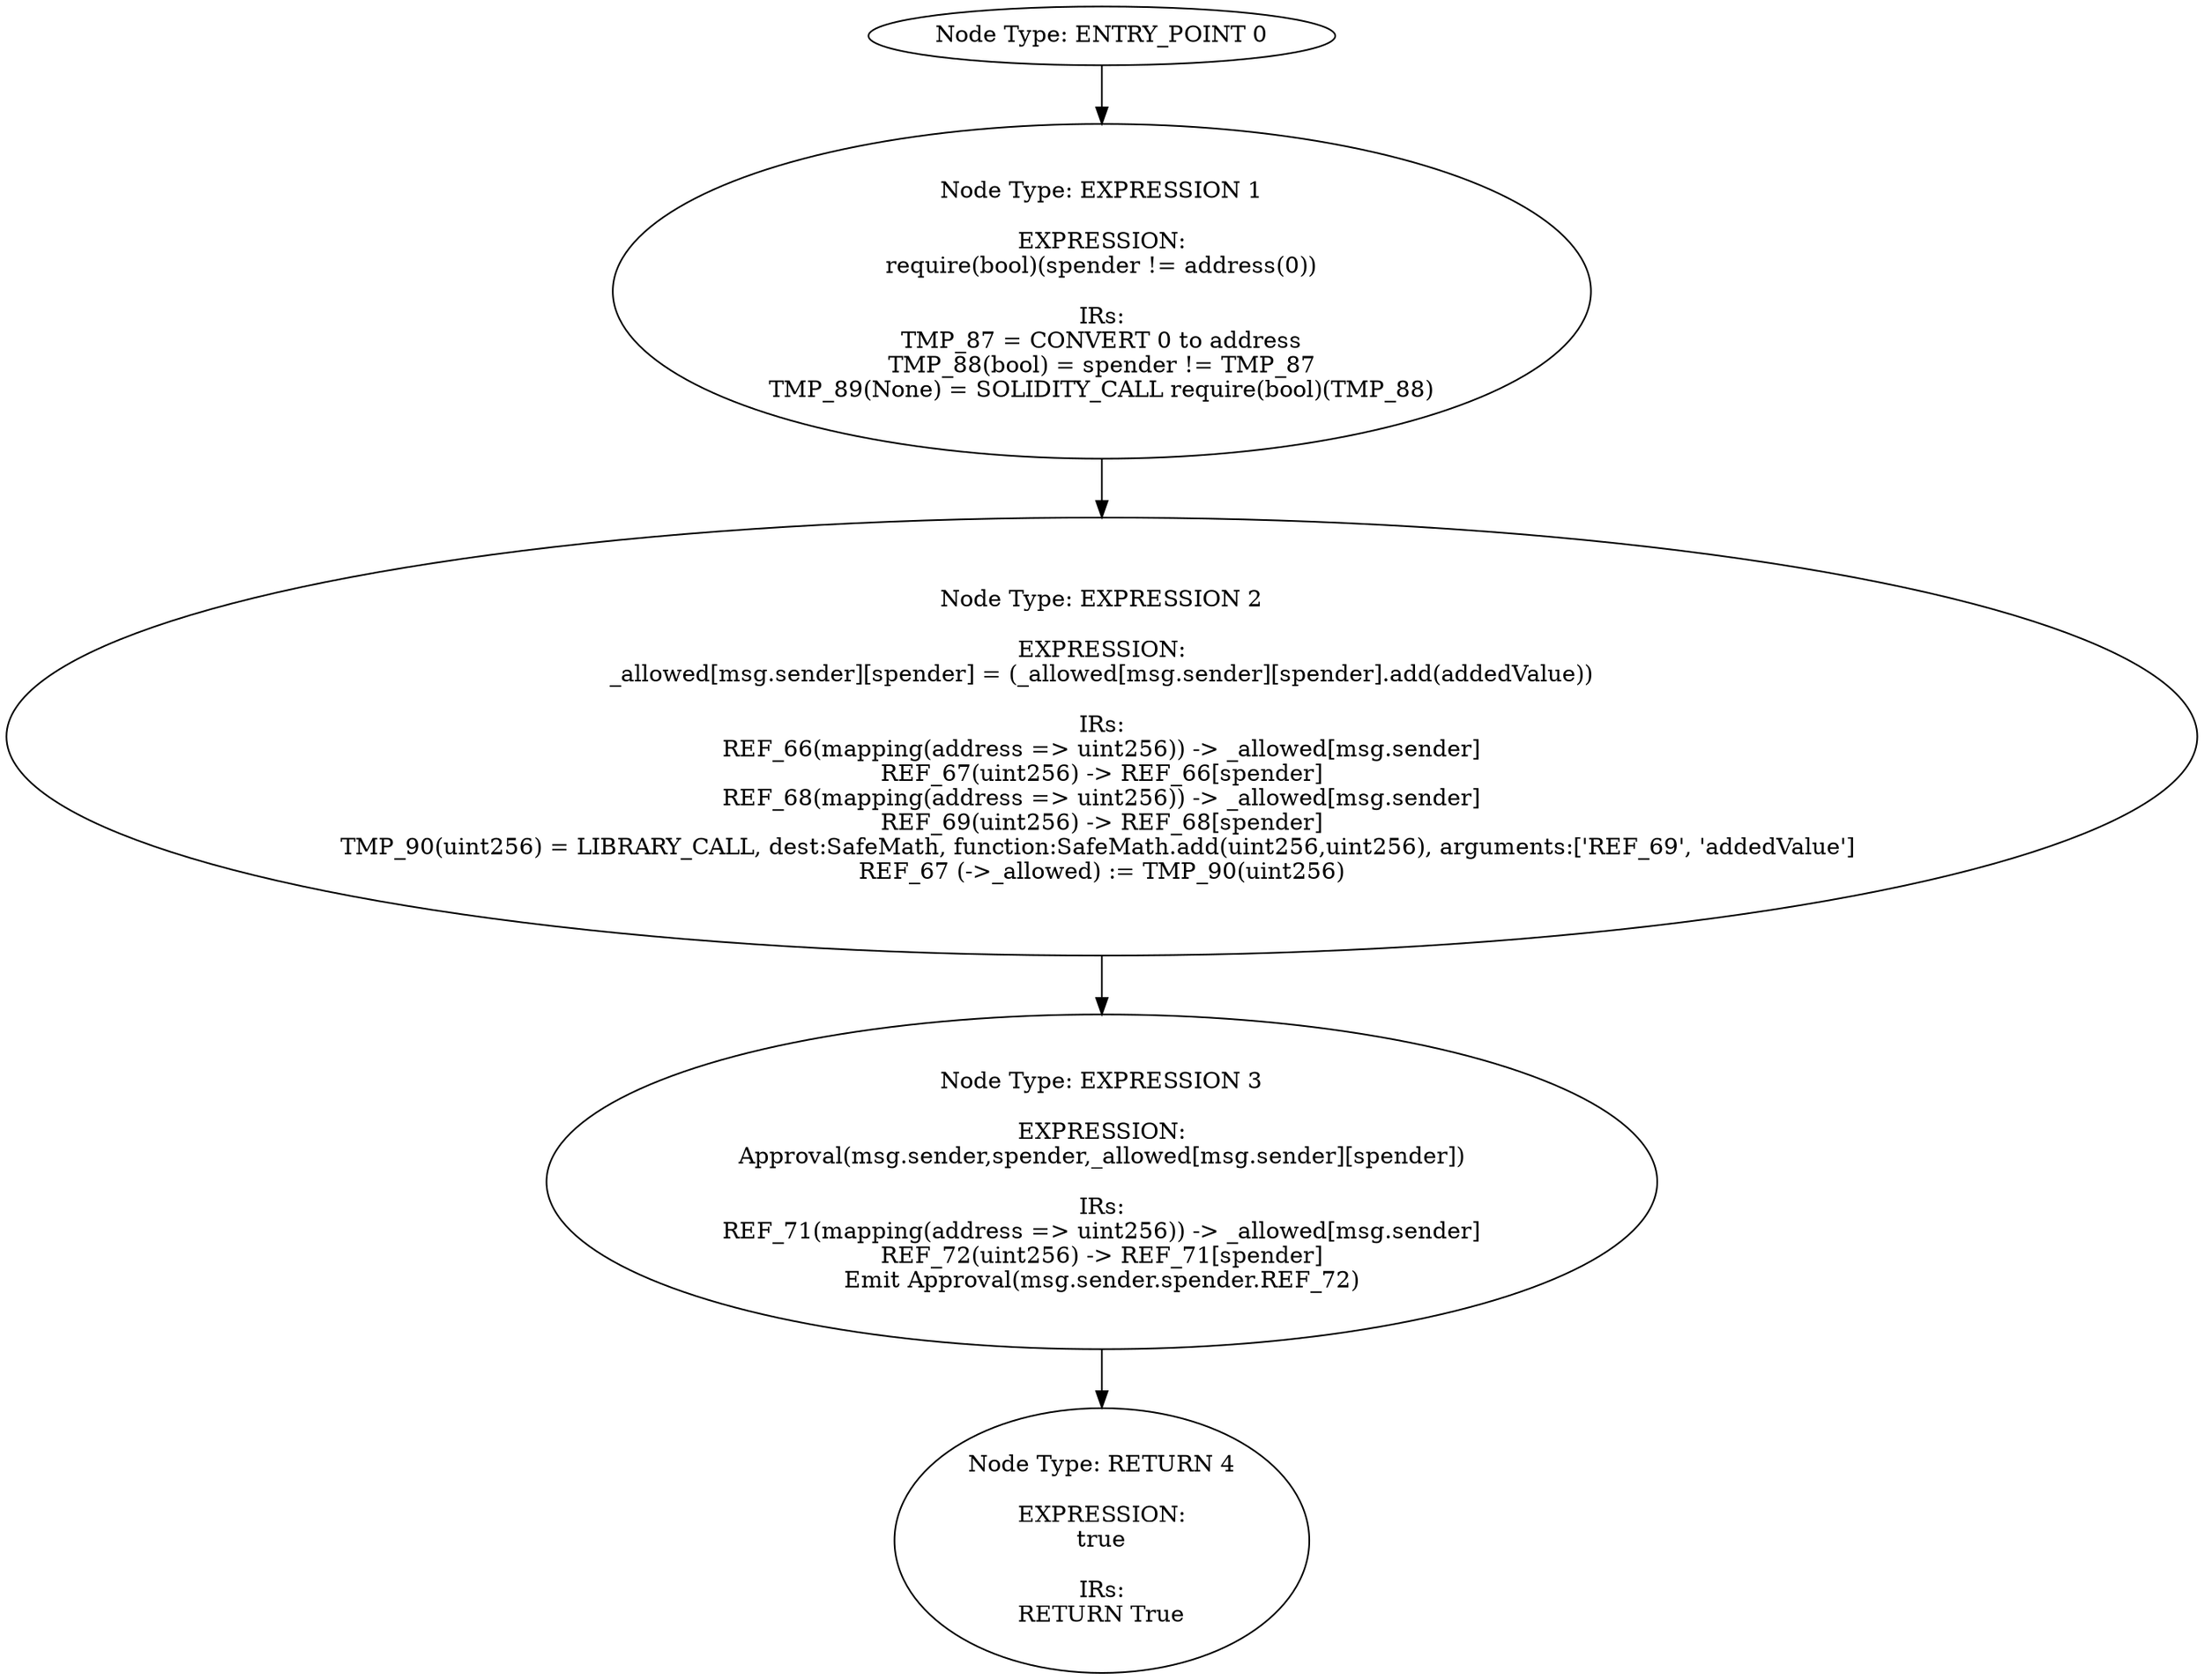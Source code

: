 digraph{
0[label="Node Type: ENTRY_POINT 0
"];
0->1;
1[label="Node Type: EXPRESSION 1

EXPRESSION:
require(bool)(spender != address(0))

IRs:
TMP_87 = CONVERT 0 to address
TMP_88(bool) = spender != TMP_87
TMP_89(None) = SOLIDITY_CALL require(bool)(TMP_88)"];
1->2;
2[label="Node Type: EXPRESSION 2

EXPRESSION:
_allowed[msg.sender][spender] = (_allowed[msg.sender][spender].add(addedValue))

IRs:
REF_66(mapping(address => uint256)) -> _allowed[msg.sender]
REF_67(uint256) -> REF_66[spender]
REF_68(mapping(address => uint256)) -> _allowed[msg.sender]
REF_69(uint256) -> REF_68[spender]
TMP_90(uint256) = LIBRARY_CALL, dest:SafeMath, function:SafeMath.add(uint256,uint256), arguments:['REF_69', 'addedValue'] 
REF_67 (->_allowed) := TMP_90(uint256)"];
2->3;
3[label="Node Type: EXPRESSION 3

EXPRESSION:
Approval(msg.sender,spender,_allowed[msg.sender][spender])

IRs:
REF_71(mapping(address => uint256)) -> _allowed[msg.sender]
REF_72(uint256) -> REF_71[spender]
Emit Approval(msg.sender.spender.REF_72)"];
3->4;
4[label="Node Type: RETURN 4

EXPRESSION:
true

IRs:
RETURN True"];
}
